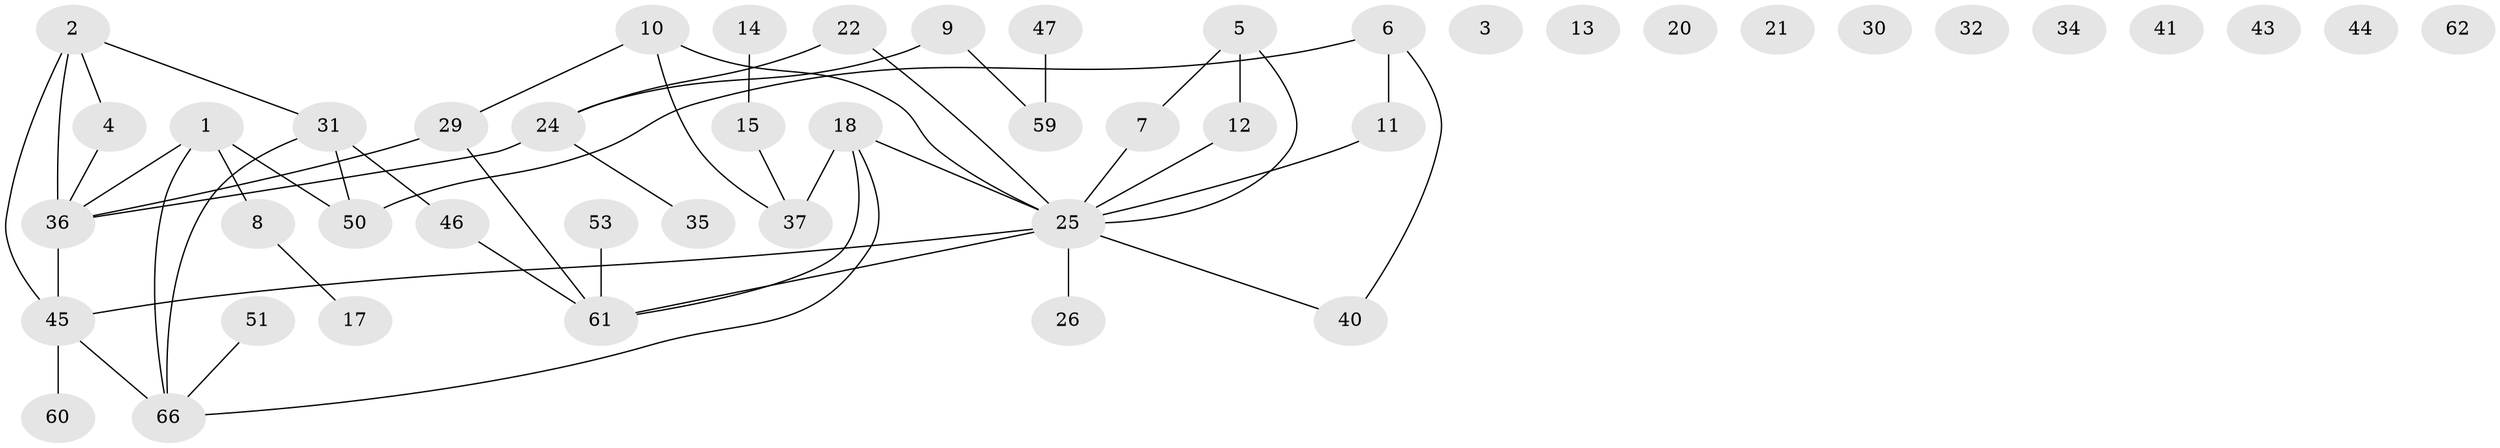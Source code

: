 // Generated by graph-tools (version 1.1) at 2025/23/03/03/25 07:23:27]
// undirected, 46 vertices, 50 edges
graph export_dot {
graph [start="1"]
  node [color=gray90,style=filled];
  1 [super="+58"];
  2 [super="+23"];
  3 [super="+68"];
  4 [super="+16"];
  5 [super="+28"];
  6 [super="+56"];
  7;
  8;
  9 [super="+38"];
  10 [super="+27"];
  11;
  12;
  13;
  14;
  15 [super="+19"];
  17;
  18 [super="+49"];
  20;
  21;
  22 [super="+33"];
  24 [super="+55"];
  25 [super="+42"];
  26;
  29 [super="+57"];
  30 [super="+52"];
  31 [super="+54"];
  32;
  34;
  35;
  36 [super="+65"];
  37 [super="+39"];
  40;
  41;
  43;
  44;
  45 [super="+48"];
  46;
  47;
  50;
  51;
  53;
  59 [super="+64"];
  60;
  61 [super="+63"];
  62;
  66 [super="+67"];
  1 -- 50;
  1 -- 66 [weight=2];
  1 -- 8;
  1 -- 36;
  2 -- 31;
  2 -- 45;
  2 -- 4;
  2 -- 36;
  4 -- 36;
  5 -- 25;
  5 -- 12;
  5 -- 7;
  6 -- 40;
  6 -- 50;
  6 -- 11;
  7 -- 25;
  8 -- 17;
  9 -- 24;
  9 -- 59;
  10 -- 25;
  10 -- 29;
  10 -- 37;
  11 -- 25;
  12 -- 25;
  14 -- 15;
  15 -- 37;
  18 -- 25;
  18 -- 61;
  18 -- 37;
  18 -- 66;
  22 -- 25;
  22 -- 24;
  24 -- 35;
  24 -- 36;
  25 -- 26;
  25 -- 61;
  25 -- 40;
  25 -- 45;
  29 -- 36;
  29 -- 61;
  31 -- 50;
  31 -- 66;
  31 -- 46;
  36 -- 45;
  45 -- 60;
  45 -- 66;
  46 -- 61;
  47 -- 59;
  51 -- 66;
  53 -- 61;
}
